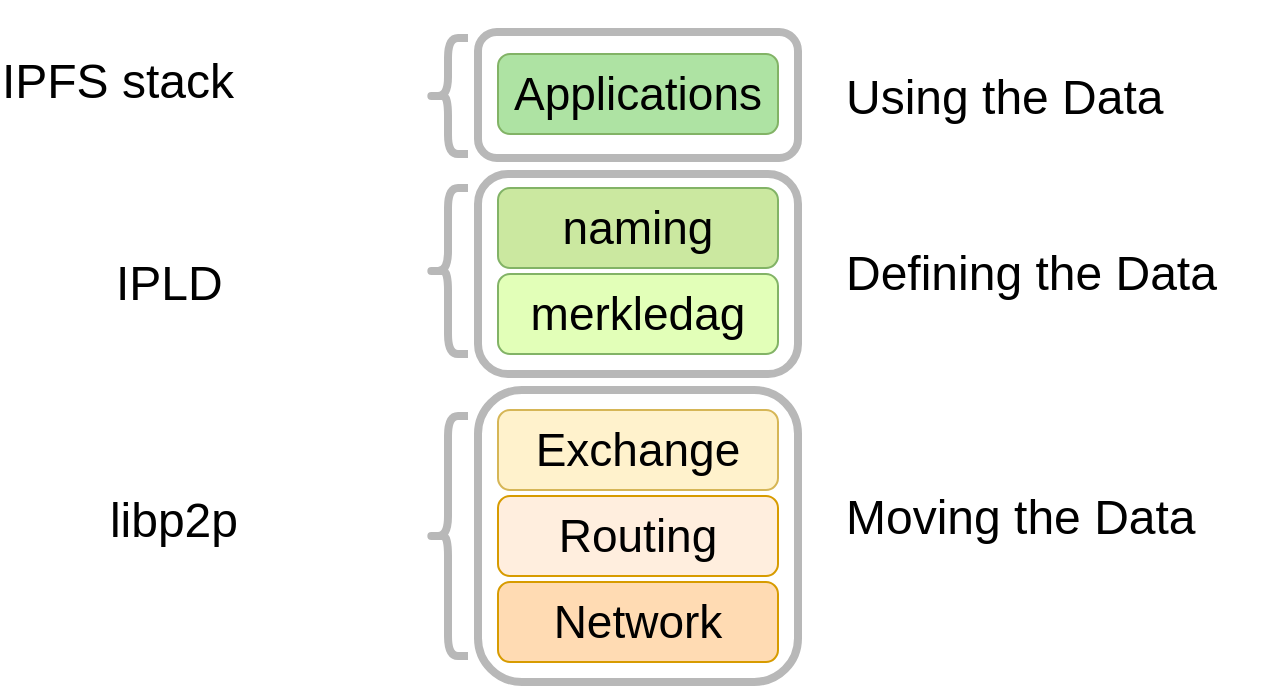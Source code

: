<mxfile version="12.5.1" type="google"><diagram id="D9uVLy5MLPIzCGfaI7Nm" name="Page-1"><mxGraphModel dx="1422" dy="924" grid="1" gridSize="10" guides="1" tooltips="1" connect="1" arrows="1" fold="1" page="1" pageScale="1" pageWidth="827" pageHeight="1169" math="0" shadow="0"><root><mxCell id="0"/><mxCell id="1" parent="0"/><mxCell id="Qinw-gkxl4vdgydiNeiO-1" value="&lt;font style=&quot;font-size: 23px&quot;&gt;Network&lt;/font&gt;" style="rounded=1;whiteSpace=wrap;html=1;fillColor=#FFDBB3;strokeColor=#d79b00;" parent="1" vertex="1"><mxGeometry x="298" y="510" width="140" height="40" as="geometry"/></mxCell><mxCell id="Qinw-gkxl4vdgydiNeiO-2" value="&lt;font style=&quot;font-size: 23px&quot;&gt;Routing&lt;/font&gt;" style="rounded=1;whiteSpace=wrap;html=1;fillColor=#FFEEDE;strokeColor=#d79b00;" parent="1" vertex="1"><mxGeometry x="298" y="467" width="140" height="40" as="geometry"/></mxCell><mxCell id="Qinw-gkxl4vdgydiNeiO-3" value="&lt;font style=&quot;font-size: 23px&quot;&gt;Exchange&lt;/font&gt;" style="rounded=1;whiteSpace=wrap;html=1;fillColor=#fff2cc;strokeColor=#d6b656;" parent="1" vertex="1"><mxGeometry x="298" y="424" width="140" height="40" as="geometry"/></mxCell><mxCell id="Qinw-gkxl4vdgydiNeiO-4" value="" style="rounded=1;whiteSpace=wrap;html=1;fillColor=none;strokeWidth=4;strokeColor=#B8B8B8;" parent="1" vertex="1"><mxGeometry x="288" y="414" width="160" height="146" as="geometry"/></mxCell><mxCell id="Qinw-gkxl4vdgydiNeiO-5" value="" style="shape=curlyBracket;whiteSpace=wrap;html=1;rounded=1;strokeColor=#B8B8B8;strokeWidth=4;fillColor=none;horizontal=0;spacingRight=0;spacingBottom=70;fontSize=29;" parent="1" vertex="1"><mxGeometry x="263" y="427" width="20" height="120" as="geometry"/></mxCell><mxCell id="Qinw-gkxl4vdgydiNeiO-8" value="libp2p&#10;" style="shape=image;verticalLabelPosition=middle;labelBackgroundColor=#ffffff;verticalAlign=middle;aspect=fixed;imageAspect=0;image=https://github.com/libp2p/libp2p/raw/master/logo/black-bg-2.png?raw=true;fontSize=24;spacingBottom=-20;spacingTop=-12;labelPosition=left;align=right;" parent="1" vertex="1"><mxGeometry x="170" y="440" width="82" height="94" as="geometry"/></mxCell><mxCell id="Qinw-gkxl4vdgydiNeiO-13" value="Moving the Data" style="text;html=1;strokeColor=none;fillColor=none;align=left;verticalAlign=middle;whiteSpace=wrap;rounded=0;fontSize=24;" parent="1" vertex="1"><mxGeometry x="470" y="440" width="210" height="76" as="geometry"/></mxCell><mxCell id="Qinw-gkxl4vdgydiNeiO-14" value="&lt;font style=&quot;font-size: 23px&quot;&gt;merkledag&lt;br&gt;&lt;/font&gt;" style="rounded=1;whiteSpace=wrap;html=1;fillColor=#E2FFB8;strokeColor=#82B366;" parent="1" vertex="1"><mxGeometry x="298" y="356" width="140" height="40" as="geometry"/></mxCell><mxCell id="Qinw-gkxl4vdgydiNeiO-15" value="&lt;font style=&quot;font-size: 23px&quot;&gt;naming&lt;/font&gt;" style="rounded=1;whiteSpace=wrap;html=1;fillColor=#CBE8A0;strokeColor=#82b366;" parent="1" vertex="1"><mxGeometry x="298" y="313" width="140" height="40" as="geometry"/></mxCell><mxCell id="Qinw-gkxl4vdgydiNeiO-18" value="" style="shape=curlyBracket;whiteSpace=wrap;html=1;rounded=1;strokeColor=#B8B8B8;strokeWidth=4;fillColor=none;horizontal=0;spacingRight=0;spacingBottom=70;fontSize=29;" parent="1" vertex="1"><mxGeometry x="263" y="313" width="20" height="83" as="geometry"/></mxCell><mxCell id="Qinw-gkxl4vdgydiNeiO-20" value="Defining the Data" style="text;html=1;strokeColor=none;fillColor=none;align=left;verticalAlign=middle;whiteSpace=wrap;rounded=0;fontSize=24;" parent="1" vertex="1"><mxGeometry x="470" y="318" width="210" height="76" as="geometry"/></mxCell><mxCell id="Qinw-gkxl4vdgydiNeiO-21" value="IPLD " style="shape=image;verticalLabelPosition=middle;labelBackgroundColor=#ffffff;verticalAlign=middle;aspect=fixed;imageAspect=0;image=https://github.com/ipld/ipld/raw/master/logo/ipld-logo.png;fontSize=24;spacingTop=0;labelPosition=left;align=right;spacingLeft=0;spacingRight=1;" parent="1" vertex="1"><mxGeometry x="170" y="311" width="82" height="94" as="geometry"/></mxCell><mxCell id="Qinw-gkxl4vdgydiNeiO-24" value="&lt;font style=&quot;font-size: 23px&quot;&gt;Applications&lt;/font&gt;" style="rounded=1;whiteSpace=wrap;html=1;fillColor=#AEE3A3;strokeColor=#82b366;" parent="1" vertex="1"><mxGeometry x="298" y="246" width="140" height="40" as="geometry"/></mxCell><mxCell id="Qinw-gkxl4vdgydiNeiO-27" value="" style="rounded=1;whiteSpace=wrap;html=1;fillColor=none;strokeWidth=4;strokeColor=#B8B8B8;" parent="1" vertex="1"><mxGeometry x="288" y="235" width="160" height="63" as="geometry"/></mxCell><mxCell id="Qinw-gkxl4vdgydiNeiO-28" value="" style="shape=curlyBracket;whiteSpace=wrap;html=1;rounded=1;strokeColor=#B8B8B8;strokeWidth=4;fillColor=none;horizontal=0;spacingRight=0;spacingBottom=70;fontSize=29;" parent="1" vertex="1"><mxGeometry x="263" y="238" width="20" height="58" as="geometry"/></mxCell><mxCell id="Qinw-gkxl4vdgydiNeiO-29" value="Using the Data" style="text;html=1;strokeColor=none;fillColor=none;align=left;verticalAlign=middle;whiteSpace=wrap;rounded=0;fontSize=24;" parent="1" vertex="1"><mxGeometry x="470" y="230" width="210" height="76" as="geometry"/></mxCell><mxCell id="Qinw-gkxl4vdgydiNeiO-17" value="" style="rounded=1;whiteSpace=wrap;html=1;fillColor=none;strokeWidth=4;strokeColor=#B8B8B8;" parent="1" vertex="1"><mxGeometry x="288" y="306" width="160" height="100" as="geometry"/></mxCell><mxCell id="Qinw-gkxl4vdgydiNeiO-31" value="IPFS stack" style="shape=image;verticalLabelPosition=middle;labelBackgroundColor=none;verticalAlign=middle;aspect=fixed;imageAspect=0;image=https://upload.wikimedia.org/wikipedia/commons/thumb/1/18/Ipfs-logo-1024-ice-text.png/220px-Ipfs-logo-1024-ice-text.png;fontSize=24;spacingTop=-11;labelPosition=left;align=right;" parent="1" vertex="1"><mxGeometry x="168" y="219" width="87" height="87" as="geometry"/></mxCell></root></mxGraphModel></diagram></mxfile>